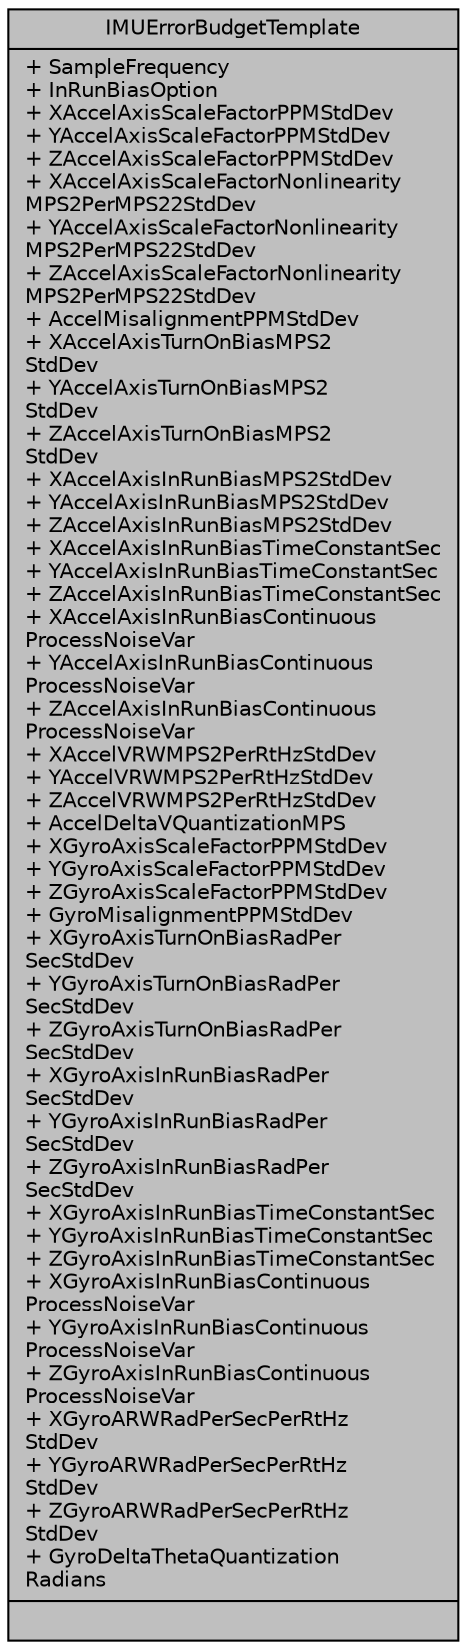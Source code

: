digraph "IMUErrorBudgetTemplate"
{
 // LATEX_PDF_SIZE
  edge [fontname="Helvetica",fontsize="10",labelfontname="Helvetica",labelfontsize="10"];
  node [fontname="Helvetica",fontsize="10",shape=record];
  Node1 [label="{IMUErrorBudgetTemplate\n|+ SampleFrequency\l+ InRunBiasOption\l+ XAccelAxisScaleFactorPPMStdDev\l+ YAccelAxisScaleFactorPPMStdDev\l+ ZAccelAxisScaleFactorPPMStdDev\l+ XAccelAxisScaleFactorNonlinearity\lMPS2PerMPS22StdDev\l+ YAccelAxisScaleFactorNonlinearity\lMPS2PerMPS22StdDev\l+ ZAccelAxisScaleFactorNonlinearity\lMPS2PerMPS22StdDev\l+ AccelMisalignmentPPMStdDev\l+ XAccelAxisTurnOnBiasMPS2\lStdDev\l+ YAccelAxisTurnOnBiasMPS2\lStdDev\l+ ZAccelAxisTurnOnBiasMPS2\lStdDev\l+ XAccelAxisInRunBiasMPS2StdDev\l+ YAccelAxisInRunBiasMPS2StdDev\l+ ZAccelAxisInRunBiasMPS2StdDev\l+ XAccelAxisInRunBiasTimeConstantSec\l+ YAccelAxisInRunBiasTimeConstantSec\l+ ZAccelAxisInRunBiasTimeConstantSec\l+ XAccelAxisInRunBiasContinuous\lProcessNoiseVar\l+ YAccelAxisInRunBiasContinuous\lProcessNoiseVar\l+ ZAccelAxisInRunBiasContinuous\lProcessNoiseVar\l+ XAccelVRWMPS2PerRtHzStdDev\l+ YAccelVRWMPS2PerRtHzStdDev\l+ ZAccelVRWMPS2PerRtHzStdDev\l+ AccelDeltaVQuantizationMPS\l+ XGyroAxisScaleFactorPPMStdDev\l+ YGyroAxisScaleFactorPPMStdDev\l+ ZGyroAxisScaleFactorPPMStdDev\l+ GyroMisalignmentPPMStdDev\l+ XGyroAxisTurnOnBiasRadPer\lSecStdDev\l+ YGyroAxisTurnOnBiasRadPer\lSecStdDev\l+ ZGyroAxisTurnOnBiasRadPer\lSecStdDev\l+ XGyroAxisInRunBiasRadPer\lSecStdDev\l+ YGyroAxisInRunBiasRadPer\lSecStdDev\l+ ZGyroAxisInRunBiasRadPer\lSecStdDev\l+ XGyroAxisInRunBiasTimeConstantSec\l+ YGyroAxisInRunBiasTimeConstantSec\l+ ZGyroAxisInRunBiasTimeConstantSec\l+ XGyroAxisInRunBiasContinuous\lProcessNoiseVar\l+ YGyroAxisInRunBiasContinuous\lProcessNoiseVar\l+ ZGyroAxisInRunBiasContinuous\lProcessNoiseVar\l+ XGyroARWRadPerSecPerRtHz\lStdDev\l+ YGyroARWRadPerSecPerRtHz\lStdDev\l+ ZGyroARWRadPerSecPerRtHz\lStdDev\l+ GyroDeltaThetaQuantization\lRadians\l|}",height=0.2,width=0.4,color="black", fillcolor="grey75", style="filled", fontcolor="black",tooltip=" "];
}
